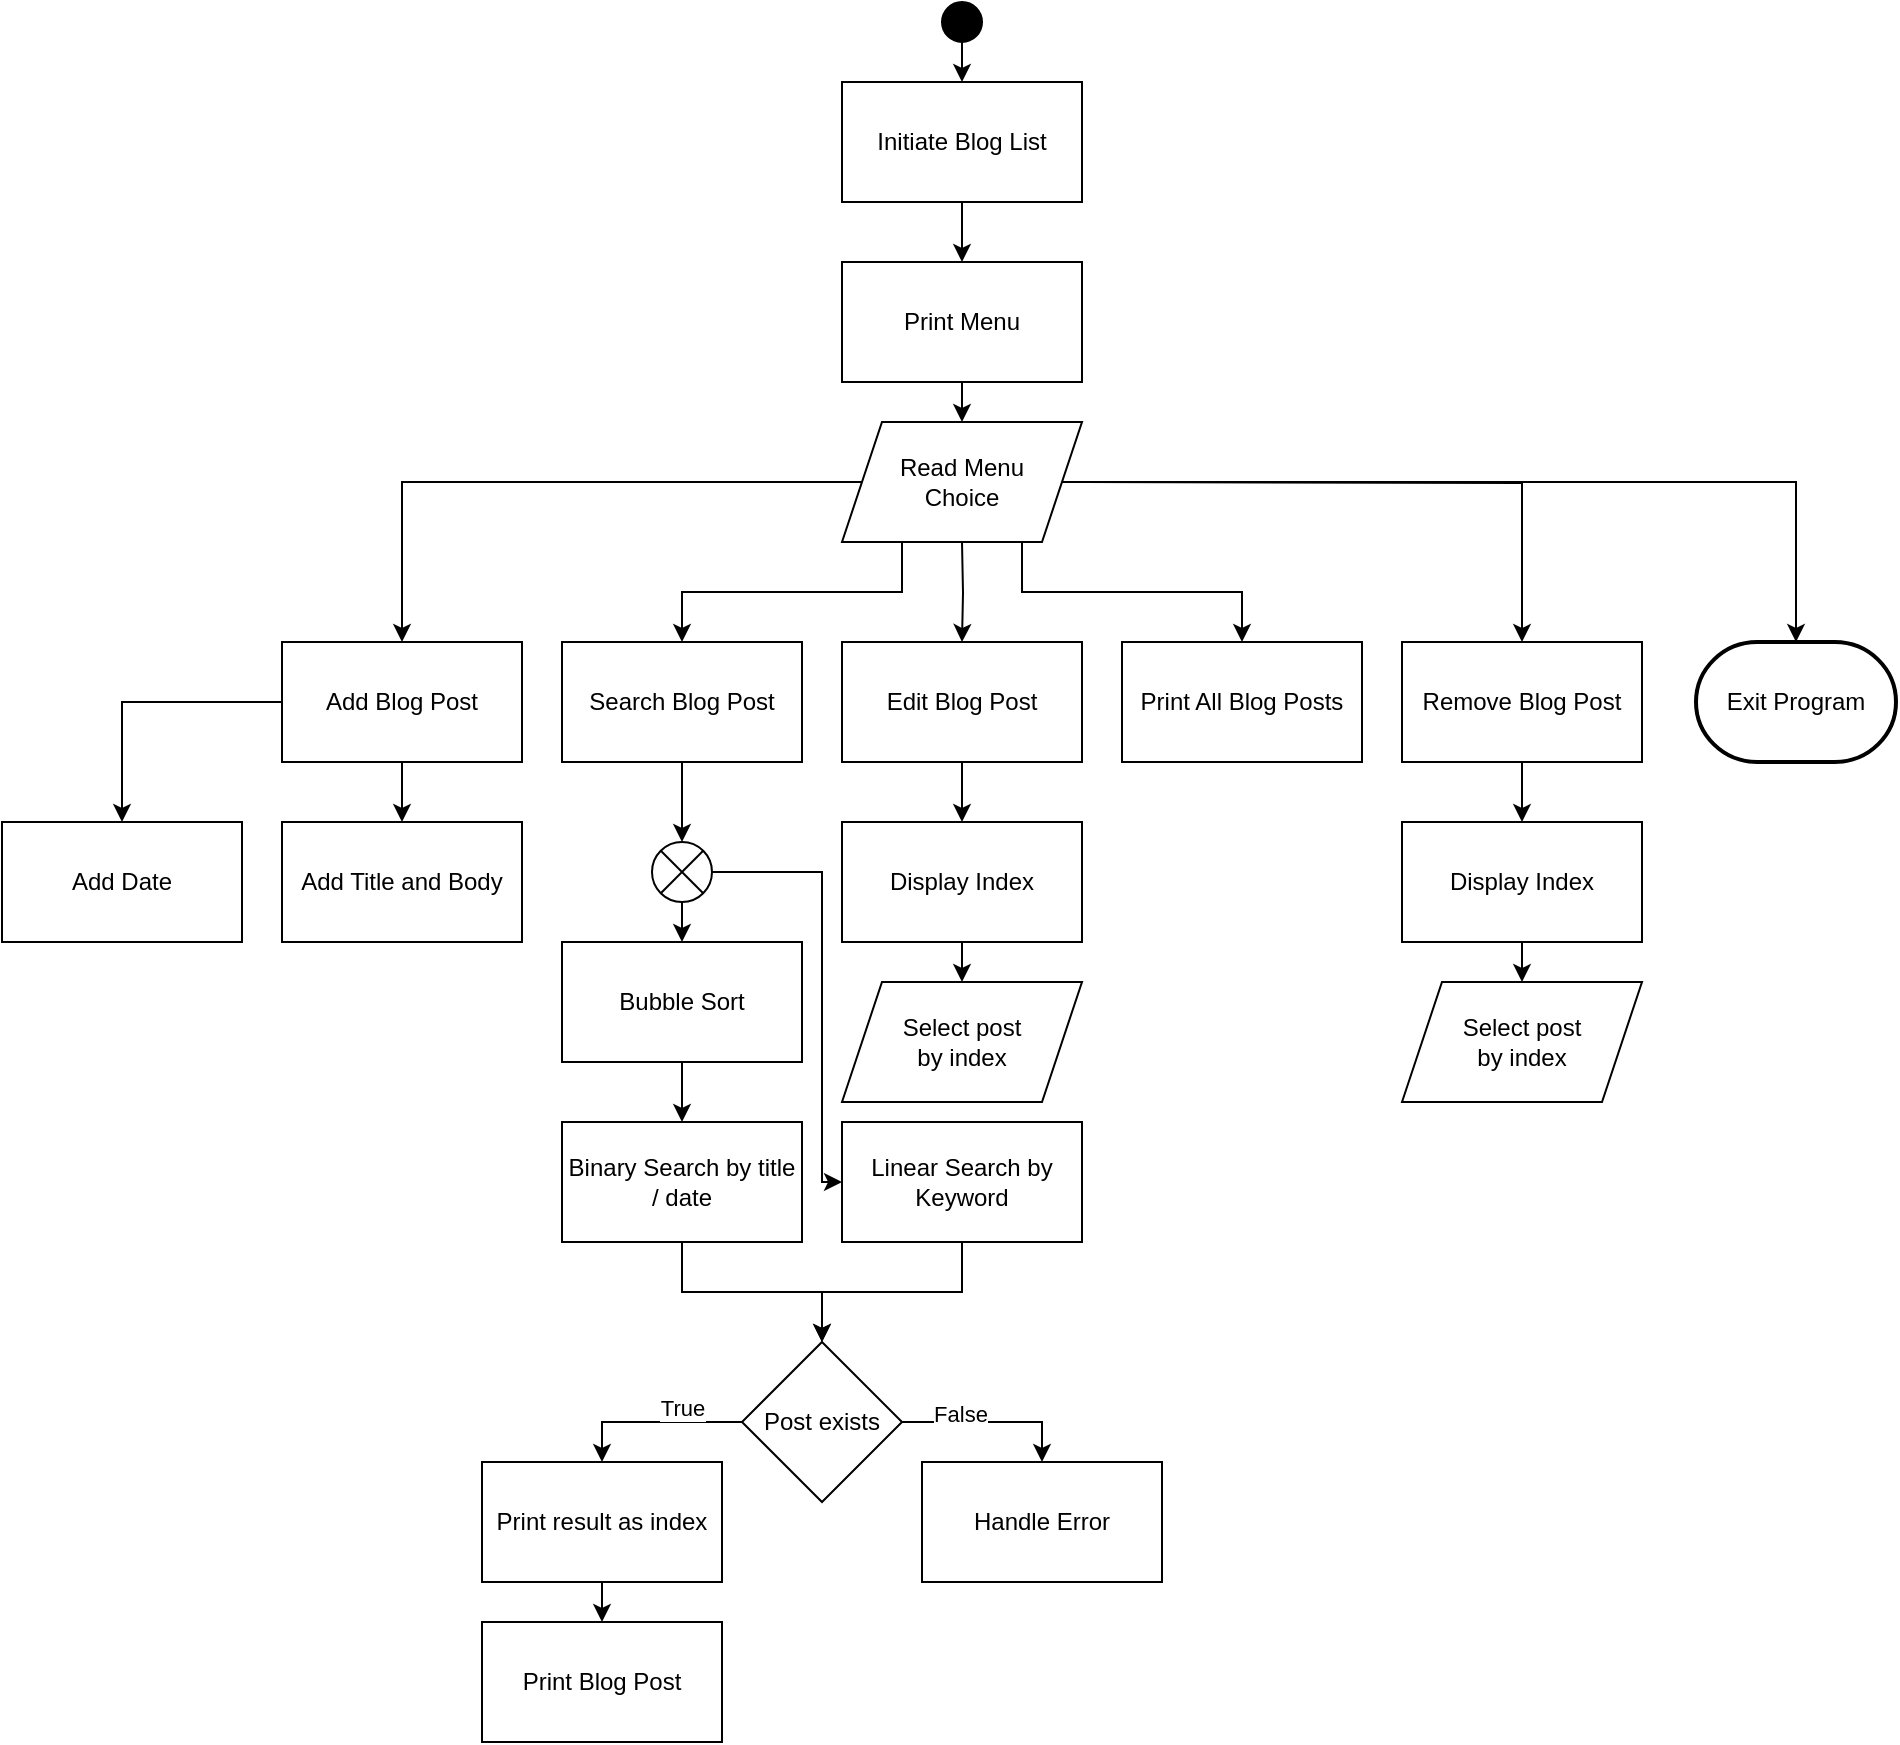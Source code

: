 <mxfile version="22.0.8" type="github">
  <diagram id="C5RBs43oDa-KdzZeNtuy" name="Page-1">
    <mxGraphModel dx="1781" dy="1665" grid="1" gridSize="10" guides="1" tooltips="1" connect="1" arrows="1" fold="1" page="1" pageScale="1" pageWidth="827" pageHeight="1169" math="0" shadow="0">
      <root>
        <mxCell id="WIyWlLk6GJQsqaUBKTNV-0" />
        <mxCell id="WIyWlLk6GJQsqaUBKTNV-1" parent="WIyWlLk6GJQsqaUBKTNV-0" />
        <mxCell id="0I1Mv4H7z2DD0T4DFrJM-30" style="edgeStyle=orthogonalEdgeStyle;rounded=0;orthogonalLoop=1;jettySize=auto;html=1;exitX=0.5;exitY=1;exitDx=0;exitDy=0;entryX=0.5;entryY=0;entryDx=0;entryDy=0;" edge="1" parent="WIyWlLk6GJQsqaUBKTNV-1" source="0I1Mv4H7z2DD0T4DFrJM-0" target="0I1Mv4H7z2DD0T4DFrJM-11">
          <mxGeometry relative="1" as="geometry" />
        </mxCell>
        <mxCell id="0I1Mv4H7z2DD0T4DFrJM-0" value="" style="ellipse;whiteSpace=wrap;html=1;aspect=fixed;fillColor=#000000;" vertex="1" parent="WIyWlLk6GJQsqaUBKTNV-1">
          <mxGeometry x="350" y="-60" width="20" height="20" as="geometry" />
        </mxCell>
        <mxCell id="0I1Mv4H7z2DD0T4DFrJM-21" style="edgeStyle=orthogonalEdgeStyle;rounded=0;orthogonalLoop=1;jettySize=auto;html=1;exitX=0;exitY=0.5;exitDx=0;exitDy=0;" edge="1" parent="WIyWlLk6GJQsqaUBKTNV-1" source="0I1Mv4H7z2DD0T4DFrJM-3" target="0I1Mv4H7z2DD0T4DFrJM-13">
          <mxGeometry relative="1" as="geometry" />
        </mxCell>
        <mxCell id="0I1Mv4H7z2DD0T4DFrJM-3" value="Add Blog Post" style="rounded=0;whiteSpace=wrap;html=1;" vertex="1" parent="WIyWlLk6GJQsqaUBKTNV-1">
          <mxGeometry x="20" y="260" width="120" height="60" as="geometry" />
        </mxCell>
        <mxCell id="0I1Mv4H7z2DD0T4DFrJM-23" style="edgeStyle=orthogonalEdgeStyle;rounded=0;orthogonalLoop=1;jettySize=auto;html=1;exitX=0.5;exitY=1;exitDx=0;exitDy=0;entryX=0.5;entryY=0;entryDx=0;entryDy=0;exitPerimeter=0;" edge="1" parent="WIyWlLk6GJQsqaUBKTNV-1" source="0I1Mv4H7z2DD0T4DFrJM-68" target="0I1Mv4H7z2DD0T4DFrJM-17">
          <mxGeometry relative="1" as="geometry" />
        </mxCell>
        <mxCell id="0I1Mv4H7z2DD0T4DFrJM-4" value="Search Blog Post" style="rounded=0;whiteSpace=wrap;html=1;" vertex="1" parent="WIyWlLk6GJQsqaUBKTNV-1">
          <mxGeometry x="160" y="260" width="120" height="60" as="geometry" />
        </mxCell>
        <mxCell id="0I1Mv4H7z2DD0T4DFrJM-62" style="edgeStyle=orthogonalEdgeStyle;rounded=0;orthogonalLoop=1;jettySize=auto;html=1;exitX=0.5;exitY=1;exitDx=0;exitDy=0;entryX=0.5;entryY=0;entryDx=0;entryDy=0;" edge="1" parent="WIyWlLk6GJQsqaUBKTNV-1" source="0I1Mv4H7z2DD0T4DFrJM-5" target="0I1Mv4H7z2DD0T4DFrJM-60">
          <mxGeometry relative="1" as="geometry" />
        </mxCell>
        <mxCell id="0I1Mv4H7z2DD0T4DFrJM-5" value="Edit Blog Post" style="rounded=0;whiteSpace=wrap;html=1;" vertex="1" parent="WIyWlLk6GJQsqaUBKTNV-1">
          <mxGeometry x="300" y="260" width="120" height="60" as="geometry" />
        </mxCell>
        <mxCell id="0I1Mv4H7z2DD0T4DFrJM-63" style="edgeStyle=orthogonalEdgeStyle;rounded=0;orthogonalLoop=1;jettySize=auto;html=1;exitX=0.5;exitY=1;exitDx=0;exitDy=0;entryX=0.5;entryY=0;entryDx=0;entryDy=0;" edge="1" parent="WIyWlLk6GJQsqaUBKTNV-1" source="0I1Mv4H7z2DD0T4DFrJM-6" target="0I1Mv4H7z2DD0T4DFrJM-61">
          <mxGeometry relative="1" as="geometry" />
        </mxCell>
        <mxCell id="0I1Mv4H7z2DD0T4DFrJM-6" value="Remove Blog Post" style="rounded=0;whiteSpace=wrap;html=1;" vertex="1" parent="WIyWlLk6GJQsqaUBKTNV-1">
          <mxGeometry x="580" y="260" width="120" height="60" as="geometry" />
        </mxCell>
        <mxCell id="0I1Mv4H7z2DD0T4DFrJM-7" value="Print All Blog Posts" style="rounded=0;whiteSpace=wrap;html=1;" vertex="1" parent="WIyWlLk6GJQsqaUBKTNV-1">
          <mxGeometry x="440" y="260" width="120" height="60" as="geometry" />
        </mxCell>
        <mxCell id="0I1Mv4H7z2DD0T4DFrJM-32" style="edgeStyle=orthogonalEdgeStyle;rounded=0;orthogonalLoop=1;jettySize=auto;html=1;exitX=0;exitY=0.5;exitDx=0;exitDy=0;entryX=0.5;entryY=0;entryDx=0;entryDy=0;" edge="1" parent="WIyWlLk6GJQsqaUBKTNV-1" source="0I1Mv4H7z2DD0T4DFrJM-47" target="0I1Mv4H7z2DD0T4DFrJM-3">
          <mxGeometry relative="1" as="geometry">
            <mxPoint x="300" y="180" as="sourcePoint" />
          </mxGeometry>
        </mxCell>
        <mxCell id="0I1Mv4H7z2DD0T4DFrJM-33" style="edgeStyle=orthogonalEdgeStyle;rounded=0;orthogonalLoop=1;jettySize=auto;html=1;exitX=0.25;exitY=1;exitDx=0;exitDy=0;entryX=0.5;entryY=0;entryDx=0;entryDy=0;" edge="1" parent="WIyWlLk6GJQsqaUBKTNV-1" source="0I1Mv4H7z2DD0T4DFrJM-47" target="0I1Mv4H7z2DD0T4DFrJM-4">
          <mxGeometry relative="1" as="geometry">
            <mxPoint x="330" y="210" as="sourcePoint" />
          </mxGeometry>
        </mxCell>
        <mxCell id="0I1Mv4H7z2DD0T4DFrJM-34" style="edgeStyle=orthogonalEdgeStyle;rounded=0;orthogonalLoop=1;jettySize=auto;html=1;exitX=0.5;exitY=1;exitDx=0;exitDy=0;entryX=0.5;entryY=0;entryDx=0;entryDy=0;" edge="1" parent="WIyWlLk6GJQsqaUBKTNV-1" target="0I1Mv4H7z2DD0T4DFrJM-5">
          <mxGeometry relative="1" as="geometry">
            <mxPoint x="360" y="210" as="sourcePoint" />
          </mxGeometry>
        </mxCell>
        <mxCell id="0I1Mv4H7z2DD0T4DFrJM-35" style="edgeStyle=orthogonalEdgeStyle;rounded=0;orthogonalLoop=1;jettySize=auto;html=1;exitX=0.75;exitY=1;exitDx=0;exitDy=0;entryX=0.5;entryY=0;entryDx=0;entryDy=0;" edge="1" parent="WIyWlLk6GJQsqaUBKTNV-1" source="0I1Mv4H7z2DD0T4DFrJM-47" target="0I1Mv4H7z2DD0T4DFrJM-7">
          <mxGeometry relative="1" as="geometry">
            <mxPoint x="390" y="210" as="sourcePoint" />
          </mxGeometry>
        </mxCell>
        <mxCell id="0I1Mv4H7z2DD0T4DFrJM-36" style="edgeStyle=orthogonalEdgeStyle;rounded=0;orthogonalLoop=1;jettySize=auto;html=1;exitX=1;exitY=0.5;exitDx=0;exitDy=0;entryX=0.5;entryY=0;entryDx=0;entryDy=0;" edge="1" parent="WIyWlLk6GJQsqaUBKTNV-1" target="0I1Mv4H7z2DD0T4DFrJM-6">
          <mxGeometry relative="1" as="geometry">
            <mxPoint x="420" y="180" as="sourcePoint" />
          </mxGeometry>
        </mxCell>
        <mxCell id="0I1Mv4H7z2DD0T4DFrJM-48" style="edgeStyle=orthogonalEdgeStyle;rounded=0;orthogonalLoop=1;jettySize=auto;html=1;exitX=0.5;exitY=0;exitDx=0;exitDy=0;" edge="1" parent="WIyWlLk6GJQsqaUBKTNV-1">
          <mxGeometry relative="1" as="geometry">
            <mxPoint x="360" y="149.308" as="targetPoint" />
            <mxPoint x="360" y="150" as="sourcePoint" />
          </mxGeometry>
        </mxCell>
        <mxCell id="0I1Mv4H7z2DD0T4DFrJM-51" style="edgeStyle=orthogonalEdgeStyle;rounded=0;orthogonalLoop=1;jettySize=auto;html=1;exitX=0.25;exitY=1;exitDx=0;exitDy=0;entryX=0.25;entryY=1;entryDx=0;entryDy=0;" edge="1" parent="WIyWlLk6GJQsqaUBKTNV-1" target="0I1Mv4H7z2DD0T4DFrJM-47">
          <mxGeometry relative="1" as="geometry">
            <mxPoint x="330" y="210" as="sourcePoint" />
          </mxGeometry>
        </mxCell>
        <mxCell id="0I1Mv4H7z2DD0T4DFrJM-31" style="edgeStyle=orthogonalEdgeStyle;rounded=0;orthogonalLoop=1;jettySize=auto;html=1;exitX=0.5;exitY=1;exitDx=0;exitDy=0;entryX=0.5;entryY=0;entryDx=0;entryDy=0;" edge="1" parent="WIyWlLk6GJQsqaUBKTNV-1" source="0I1Mv4H7z2DD0T4DFrJM-11" target="0I1Mv4H7z2DD0T4DFrJM-52">
          <mxGeometry relative="1" as="geometry">
            <mxPoint x="360" y="150" as="targetPoint" />
          </mxGeometry>
        </mxCell>
        <mxCell id="0I1Mv4H7z2DD0T4DFrJM-11" value="Initiate Blog List" style="rounded=0;whiteSpace=wrap;html=1;" vertex="1" parent="WIyWlLk6GJQsqaUBKTNV-1">
          <mxGeometry x="300" y="-20" width="120" height="60" as="geometry" />
        </mxCell>
        <mxCell id="0I1Mv4H7z2DD0T4DFrJM-12" value="Add Title and Body" style="rounded=0;whiteSpace=wrap;html=1;" vertex="1" parent="WIyWlLk6GJQsqaUBKTNV-1">
          <mxGeometry x="20" y="350" width="120" height="60" as="geometry" />
        </mxCell>
        <mxCell id="0I1Mv4H7z2DD0T4DFrJM-13" value="Add Date" style="rounded=0;whiteSpace=wrap;html=1;" vertex="1" parent="WIyWlLk6GJQsqaUBKTNV-1">
          <mxGeometry x="-120" y="350" width="120" height="60" as="geometry" />
        </mxCell>
        <mxCell id="0I1Mv4H7z2DD0T4DFrJM-26" style="edgeStyle=orthogonalEdgeStyle;rounded=0;orthogonalLoop=1;jettySize=auto;html=1;exitX=0.5;exitY=1;exitDx=0;exitDy=0;entryX=0.5;entryY=0;entryDx=0;entryDy=0;" edge="1" parent="WIyWlLk6GJQsqaUBKTNV-1" source="0I1Mv4H7z2DD0T4DFrJM-14" target="0I1Mv4H7z2DD0T4DFrJM-39">
          <mxGeometry relative="1" as="geometry" />
        </mxCell>
        <mxCell id="0I1Mv4H7z2DD0T4DFrJM-14" value="Binary Search by title / date" style="rounded=0;whiteSpace=wrap;html=1;" vertex="1" parent="WIyWlLk6GJQsqaUBKTNV-1">
          <mxGeometry x="160" y="500" width="120" height="60" as="geometry" />
        </mxCell>
        <mxCell id="0I1Mv4H7z2DD0T4DFrJM-27" style="edgeStyle=orthogonalEdgeStyle;rounded=0;orthogonalLoop=1;jettySize=auto;html=1;exitX=0.5;exitY=1;exitDx=0;exitDy=0;entryX=0.5;entryY=0;entryDx=0;entryDy=0;" edge="1" parent="WIyWlLk6GJQsqaUBKTNV-1" source="0I1Mv4H7z2DD0T4DFrJM-16" target="0I1Mv4H7z2DD0T4DFrJM-39">
          <mxGeometry relative="1" as="geometry">
            <mxPoint x="290" y="600" as="targetPoint" />
          </mxGeometry>
        </mxCell>
        <mxCell id="0I1Mv4H7z2DD0T4DFrJM-16" value="Linear Search by Keyword" style="rounded=0;whiteSpace=wrap;html=1;" vertex="1" parent="WIyWlLk6GJQsqaUBKTNV-1">
          <mxGeometry x="300" y="500" width="120" height="60" as="geometry" />
        </mxCell>
        <mxCell id="0I1Mv4H7z2DD0T4DFrJM-24" style="edgeStyle=orthogonalEdgeStyle;rounded=0;orthogonalLoop=1;jettySize=auto;html=1;exitX=0.5;exitY=1;exitDx=0;exitDy=0;entryX=0.5;entryY=0;entryDx=0;entryDy=0;" edge="1" parent="WIyWlLk6GJQsqaUBKTNV-1" source="0I1Mv4H7z2DD0T4DFrJM-17" target="0I1Mv4H7z2DD0T4DFrJM-14">
          <mxGeometry relative="1" as="geometry" />
        </mxCell>
        <mxCell id="0I1Mv4H7z2DD0T4DFrJM-17" value="Bubble Sort" style="rounded=0;whiteSpace=wrap;html=1;" vertex="1" parent="WIyWlLk6GJQsqaUBKTNV-1">
          <mxGeometry x="160" y="410" width="120" height="60" as="geometry" />
        </mxCell>
        <mxCell id="0I1Mv4H7z2DD0T4DFrJM-29" style="edgeStyle=orthogonalEdgeStyle;rounded=0;orthogonalLoop=1;jettySize=auto;html=1;exitX=0.5;exitY=1;exitDx=0;exitDy=0;entryX=0.5;entryY=0;entryDx=0;entryDy=0;" edge="1" parent="WIyWlLk6GJQsqaUBKTNV-1" source="0I1Mv4H7z2DD0T4DFrJM-18" target="0I1Mv4H7z2DD0T4DFrJM-28">
          <mxGeometry relative="1" as="geometry" />
        </mxCell>
        <mxCell id="0I1Mv4H7z2DD0T4DFrJM-18" value="Print result as index" style="rounded=0;whiteSpace=wrap;html=1;" vertex="1" parent="WIyWlLk6GJQsqaUBKTNV-1">
          <mxGeometry x="120" y="670" width="120" height="60" as="geometry" />
        </mxCell>
        <mxCell id="0I1Mv4H7z2DD0T4DFrJM-19" value="" style="endArrow=classic;html=1;rounded=0;exitX=0.5;exitY=1;exitDx=0;exitDy=0;entryX=0.5;entryY=0;entryDx=0;entryDy=0;" edge="1" parent="WIyWlLk6GJQsqaUBKTNV-1" source="0I1Mv4H7z2DD0T4DFrJM-3" target="0I1Mv4H7z2DD0T4DFrJM-12">
          <mxGeometry width="50" height="50" relative="1" as="geometry">
            <mxPoint x="520" y="410" as="sourcePoint" />
            <mxPoint x="570" y="360" as="targetPoint" />
          </mxGeometry>
        </mxCell>
        <mxCell id="0I1Mv4H7z2DD0T4DFrJM-28" value="Print Blog Post" style="rounded=0;whiteSpace=wrap;html=1;" vertex="1" parent="WIyWlLk6GJQsqaUBKTNV-1">
          <mxGeometry x="120" y="750" width="120" height="60" as="geometry" />
        </mxCell>
        <mxCell id="0I1Mv4H7z2DD0T4DFrJM-40" style="edgeStyle=orthogonalEdgeStyle;rounded=0;orthogonalLoop=1;jettySize=auto;html=1;exitX=0;exitY=0.5;exitDx=0;exitDy=0;entryX=0.5;entryY=0;entryDx=0;entryDy=0;" edge="1" parent="WIyWlLk6GJQsqaUBKTNV-1" source="0I1Mv4H7z2DD0T4DFrJM-39" target="0I1Mv4H7z2DD0T4DFrJM-18">
          <mxGeometry relative="1" as="geometry" />
        </mxCell>
        <mxCell id="0I1Mv4H7z2DD0T4DFrJM-41" value="True" style="edgeLabel;html=1;align=center;verticalAlign=middle;resizable=0;points=[];" vertex="1" connectable="0" parent="0I1Mv4H7z2DD0T4DFrJM-40">
          <mxGeometry x="-0.324" y="-7" relative="1" as="geometry">
            <mxPoint as="offset" />
          </mxGeometry>
        </mxCell>
        <mxCell id="0I1Mv4H7z2DD0T4DFrJM-43" style="edgeStyle=orthogonalEdgeStyle;rounded=0;orthogonalLoop=1;jettySize=auto;html=1;exitX=1;exitY=0.5;exitDx=0;exitDy=0;entryX=0.5;entryY=0;entryDx=0;entryDy=0;" edge="1" parent="WIyWlLk6GJQsqaUBKTNV-1" source="0I1Mv4H7z2DD0T4DFrJM-39" target="0I1Mv4H7z2DD0T4DFrJM-42">
          <mxGeometry relative="1" as="geometry" />
        </mxCell>
        <mxCell id="0I1Mv4H7z2DD0T4DFrJM-71" value="False" style="edgeLabel;html=1;align=center;verticalAlign=middle;resizable=0;points=[];" vertex="1" connectable="0" parent="0I1Mv4H7z2DD0T4DFrJM-43">
          <mxGeometry x="-0.389" y="4" relative="1" as="geometry">
            <mxPoint x="1" as="offset" />
          </mxGeometry>
        </mxCell>
        <mxCell id="0I1Mv4H7z2DD0T4DFrJM-39" value="Post exists" style="rhombus;whiteSpace=wrap;html=1;" vertex="1" parent="WIyWlLk6GJQsqaUBKTNV-1">
          <mxGeometry x="250" y="610" width="80" height="80" as="geometry" />
        </mxCell>
        <mxCell id="0I1Mv4H7z2DD0T4DFrJM-42" value="Handle Error" style="rounded=0;whiteSpace=wrap;html=1;" vertex="1" parent="WIyWlLk6GJQsqaUBKTNV-1">
          <mxGeometry x="340" y="670" width="120" height="60" as="geometry" />
        </mxCell>
        <mxCell id="0I1Mv4H7z2DD0T4DFrJM-44" value="Exit Program" style="strokeWidth=2;html=1;shape=mxgraph.flowchart.terminator;whiteSpace=wrap;" vertex="1" parent="WIyWlLk6GJQsqaUBKTNV-1">
          <mxGeometry x="727" y="260" width="100" height="60" as="geometry" />
        </mxCell>
        <mxCell id="0I1Mv4H7z2DD0T4DFrJM-45" style="edgeStyle=orthogonalEdgeStyle;rounded=0;orthogonalLoop=1;jettySize=auto;html=1;exitX=1;exitY=0.5;exitDx=0;exitDy=0;entryX=0.5;entryY=0;entryDx=0;entryDy=0;entryPerimeter=0;" edge="1" parent="WIyWlLk6GJQsqaUBKTNV-1" source="0I1Mv4H7z2DD0T4DFrJM-47" target="0I1Mv4H7z2DD0T4DFrJM-44">
          <mxGeometry relative="1" as="geometry">
            <mxPoint x="420" y="180" as="sourcePoint" />
          </mxGeometry>
        </mxCell>
        <mxCell id="0I1Mv4H7z2DD0T4DFrJM-47" value="Read Menu &lt;br&gt;Choice" style="shape=parallelogram;perimeter=parallelogramPerimeter;whiteSpace=wrap;html=1;fixedSize=1;" vertex="1" parent="WIyWlLk6GJQsqaUBKTNV-1">
          <mxGeometry x="300" y="150" width="120" height="60" as="geometry" />
        </mxCell>
        <mxCell id="0I1Mv4H7z2DD0T4DFrJM-55" style="edgeStyle=orthogonalEdgeStyle;rounded=0;orthogonalLoop=1;jettySize=auto;html=1;exitX=0.5;exitY=1;exitDx=0;exitDy=0;entryX=0.5;entryY=0;entryDx=0;entryDy=0;" edge="1" parent="WIyWlLk6GJQsqaUBKTNV-1" source="0I1Mv4H7z2DD0T4DFrJM-52" target="0I1Mv4H7z2DD0T4DFrJM-47">
          <mxGeometry relative="1" as="geometry" />
        </mxCell>
        <mxCell id="0I1Mv4H7z2DD0T4DFrJM-52" value="Print Menu" style="rounded=0;whiteSpace=wrap;html=1;" vertex="1" parent="WIyWlLk6GJQsqaUBKTNV-1">
          <mxGeometry x="300" y="70" width="120" height="60" as="geometry" />
        </mxCell>
        <mxCell id="0I1Mv4H7z2DD0T4DFrJM-64" style="edgeStyle=orthogonalEdgeStyle;rounded=0;orthogonalLoop=1;jettySize=auto;html=1;exitX=0.5;exitY=1;exitDx=0;exitDy=0;entryX=0.5;entryY=0;entryDx=0;entryDy=0;" edge="1" parent="WIyWlLk6GJQsqaUBKTNV-1" source="0I1Mv4H7z2DD0T4DFrJM-60" target="0I1Mv4H7z2DD0T4DFrJM-66">
          <mxGeometry relative="1" as="geometry">
            <mxPoint x="360" y="430.0" as="targetPoint" />
          </mxGeometry>
        </mxCell>
        <mxCell id="0I1Mv4H7z2DD0T4DFrJM-60" value="Display Index" style="rounded=0;whiteSpace=wrap;html=1;" vertex="1" parent="WIyWlLk6GJQsqaUBKTNV-1">
          <mxGeometry x="300" y="350" width="120" height="60" as="geometry" />
        </mxCell>
        <mxCell id="0I1Mv4H7z2DD0T4DFrJM-65" style="edgeStyle=orthogonalEdgeStyle;rounded=0;orthogonalLoop=1;jettySize=auto;html=1;exitX=0.5;exitY=1;exitDx=0;exitDy=0;entryX=0.5;entryY=0;entryDx=0;entryDy=0;" edge="1" parent="WIyWlLk6GJQsqaUBKTNV-1" source="0I1Mv4H7z2DD0T4DFrJM-61" target="0I1Mv4H7z2DD0T4DFrJM-67">
          <mxGeometry relative="1" as="geometry">
            <mxPoint x="640" y="430.0" as="targetPoint" />
          </mxGeometry>
        </mxCell>
        <mxCell id="0I1Mv4H7z2DD0T4DFrJM-61" value="Display Index" style="rounded=0;whiteSpace=wrap;html=1;" vertex="1" parent="WIyWlLk6GJQsqaUBKTNV-1">
          <mxGeometry x="580" y="350" width="120" height="60" as="geometry" />
        </mxCell>
        <mxCell id="0I1Mv4H7z2DD0T4DFrJM-66" value="Select post &lt;br&gt;by index" style="shape=parallelogram;perimeter=parallelogramPerimeter;whiteSpace=wrap;html=1;fixedSize=1;" vertex="1" parent="WIyWlLk6GJQsqaUBKTNV-1">
          <mxGeometry x="300" y="430" width="120" height="60" as="geometry" />
        </mxCell>
        <mxCell id="0I1Mv4H7z2DD0T4DFrJM-67" value="Select post &lt;br&gt;by index" style="shape=parallelogram;perimeter=parallelogramPerimeter;whiteSpace=wrap;html=1;fixedSize=1;" vertex="1" parent="WIyWlLk6GJQsqaUBKTNV-1">
          <mxGeometry x="580" y="430" width="120" height="60" as="geometry" />
        </mxCell>
        <mxCell id="0I1Mv4H7z2DD0T4DFrJM-69" style="edgeStyle=orthogonalEdgeStyle;rounded=0;orthogonalLoop=1;jettySize=auto;html=1;exitX=1;exitY=0.5;exitDx=0;exitDy=0;exitPerimeter=0;entryX=0;entryY=0.5;entryDx=0;entryDy=0;" edge="1" parent="WIyWlLk6GJQsqaUBKTNV-1" source="0I1Mv4H7z2DD0T4DFrJM-68" target="0I1Mv4H7z2DD0T4DFrJM-16">
          <mxGeometry relative="1" as="geometry">
            <Array as="points">
              <mxPoint x="290" y="375" />
              <mxPoint x="290" y="530" />
            </Array>
          </mxGeometry>
        </mxCell>
        <mxCell id="0I1Mv4H7z2DD0T4DFrJM-68" value="" style="verticalLabelPosition=bottom;verticalAlign=top;html=1;shape=mxgraph.flowchart.or;" vertex="1" parent="WIyWlLk6GJQsqaUBKTNV-1">
          <mxGeometry x="205" y="360" width="30" height="30" as="geometry" />
        </mxCell>
        <mxCell id="0I1Mv4H7z2DD0T4DFrJM-70" style="edgeStyle=orthogonalEdgeStyle;rounded=0;orthogonalLoop=1;jettySize=auto;html=1;exitX=0.5;exitY=1;exitDx=0;exitDy=0;entryX=0.5;entryY=0;entryDx=0;entryDy=0;entryPerimeter=0;" edge="1" parent="WIyWlLk6GJQsqaUBKTNV-1" source="0I1Mv4H7z2DD0T4DFrJM-4" target="0I1Mv4H7z2DD0T4DFrJM-68">
          <mxGeometry relative="1" as="geometry" />
        </mxCell>
      </root>
    </mxGraphModel>
  </diagram>
</mxfile>
